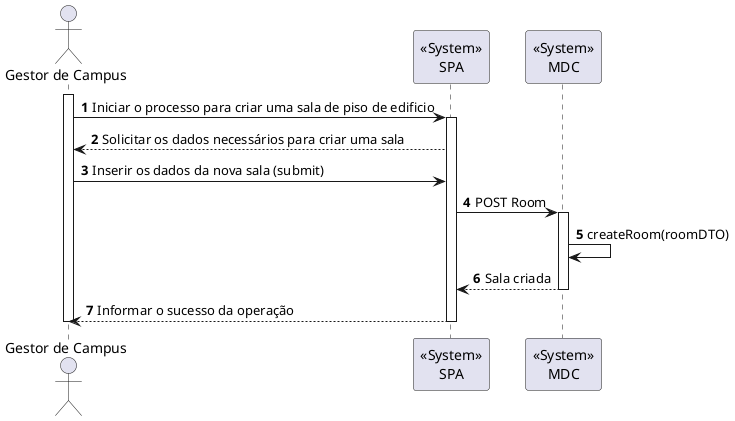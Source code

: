 @startuml
autonumber
actor "Gestor de Campus" as GC

participant "<<System>>\nSPA" as UI
participant "<<System>>\nMDC" as MDC

activate GC
    GC -> UI : Iniciar o processo para criar uma sala de piso de edificio
    activate UI
        UI --> GC : Solicitar os dados necessários para criar uma sala
    GC -> UI : Inserir os dados da nova sala (submit)
        UI -> MDC : POST Room
        activate MDC
            MDC -> MDC : createRoom(roomDTO)
            MDC --> UI : Sala criada
        deactivate MDC
        UI --> GC : Informar o sucesso da operação
    deactivate UI
deactivate GC

@enduml